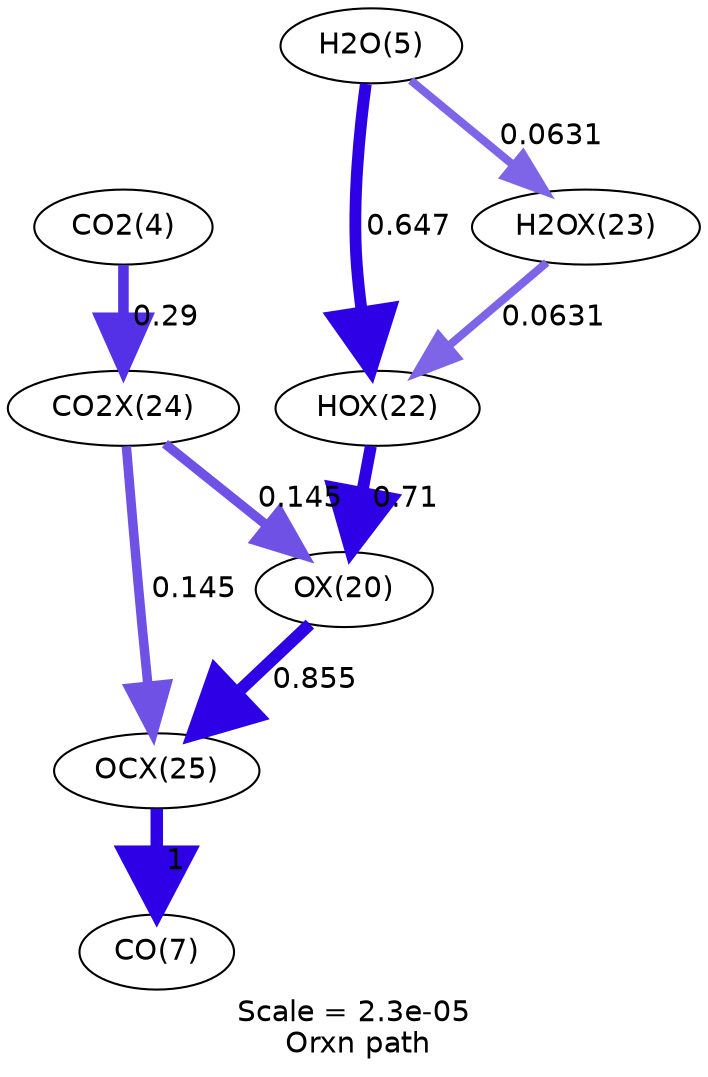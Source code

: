 digraph reaction_paths {
center=1;
s26 -> s24[fontname="Helvetica", penwidth=5.74, arrowsize=2.87, color="0.7, 1.21, 0.9"
, label=" 0.71"];
s24 -> s29[fontname="Helvetica", penwidth=5.88, arrowsize=2.94, color="0.7, 1.35, 0.9"
, label=" 0.855"];
s28 -> s24[fontname="Helvetica", penwidth=4.54, arrowsize=2.27, color="0.7, 0.645, 0.9"
, label=" 0.145"];
s6 -> s26[fontname="Helvetica", penwidth=5.67, arrowsize=2.84, color="0.7, 1.15, 0.9"
, label=" 0.647"];
s27 -> s26[fontname="Helvetica", penwidth=3.91, arrowsize=1.96, color="0.7, 0.563, 0.9"
, label=" 0.0631"];
s6 -> s27[fontname="Helvetica", penwidth=3.91, arrowsize=1.96, color="0.7, 0.563, 0.9"
, label=" 0.0631"];
s29 -> s8[fontname="Helvetica", penwidth=6, arrowsize=3, color="0.7, 1.5, 0.9"
, label=" 1"];
s28 -> s29[fontname="Helvetica", penwidth=4.54, arrowsize=2.27, color="0.7, 0.645, 0.9"
, label=" 0.145"];
s5 -> s28[fontname="Helvetica", penwidth=5.07, arrowsize=2.53, color="0.7, 0.79, 0.9"
, label=" 0.29"];
s5 [ fontname="Helvetica", label="CO2(4)"];
s6 [ fontname="Helvetica", label="H2O(5)"];
s8 [ fontname="Helvetica", label="CO(7)"];
s24 [ fontname="Helvetica", label="OX(20)"];
s26 [ fontname="Helvetica", label="HOX(22)"];
s27 [ fontname="Helvetica", label="H2OX(23)"];
s28 [ fontname="Helvetica", label="CO2X(24)"];
s29 [ fontname="Helvetica", label="OCX(25)"];
 label = "Scale = 2.3e-05\l Orxn path";
 fontname = "Helvetica";
}
